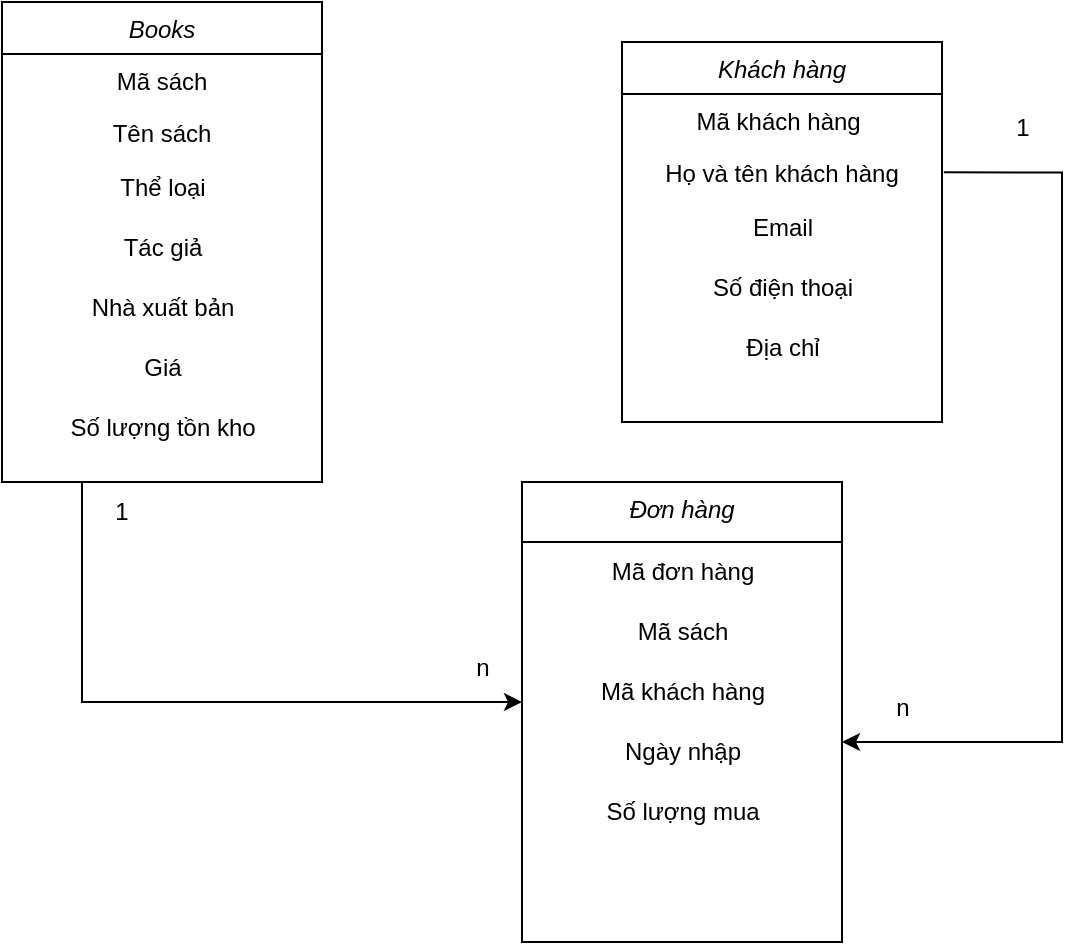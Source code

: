 <mxfile version="22.0.4" type="github">
  <diagram id="C5RBs43oDa-KdzZeNtuy" name="Page-1">
    <mxGraphModel dx="1282" dy="565" grid="1" gridSize="10" guides="1" tooltips="1" connect="1" arrows="1" fold="1" page="1" pageScale="1" pageWidth="827" pageHeight="1169" math="0" shadow="0">
      <root>
        <mxCell id="WIyWlLk6GJQsqaUBKTNV-0" />
        <mxCell id="WIyWlLk6GJQsqaUBKTNV-1" parent="WIyWlLk6GJQsqaUBKTNV-0" />
        <mxCell id="B94d-iE2j5R3XaPv8adP-40" style="edgeStyle=orthogonalEdgeStyle;rounded=0;orthogonalLoop=1;jettySize=auto;html=1;" edge="1" parent="WIyWlLk6GJQsqaUBKTNV-1" source="zkfFHV4jXpPFQw0GAbJ--0">
          <mxGeometry relative="1" as="geometry">
            <mxPoint x="480" y="480" as="targetPoint" />
            <Array as="points">
              <mxPoint x="260" y="480" />
            </Array>
          </mxGeometry>
        </mxCell>
        <mxCell id="zkfFHV4jXpPFQw0GAbJ--0" value="Books" style="swimlane;fontStyle=2;align=center;verticalAlign=top;childLayout=stackLayout;horizontal=1;startSize=26;horizontalStack=0;resizeParent=1;resizeLast=0;collapsible=1;marginBottom=0;rounded=0;shadow=0;strokeWidth=1;" parent="WIyWlLk6GJQsqaUBKTNV-1" vertex="1">
          <mxGeometry x="220" y="130" width="160" height="240" as="geometry">
            <mxRectangle x="220" y="120" width="160" height="26" as="alternateBounds" />
          </mxGeometry>
        </mxCell>
        <mxCell id="zkfFHV4jXpPFQw0GAbJ--1" value="Mã sách" style="text;align=center;verticalAlign=top;spacingLeft=4;spacingRight=4;overflow=hidden;rotatable=0;points=[[0,0.5],[1,0.5]];portConstraint=eastwest;" parent="zkfFHV4jXpPFQw0GAbJ--0" vertex="1">
          <mxGeometry y="26" width="160" height="26" as="geometry" />
        </mxCell>
        <mxCell id="zkfFHV4jXpPFQw0GAbJ--3" value="Tên sách" style="text;align=center;verticalAlign=top;spacingLeft=4;spacingRight=4;overflow=hidden;rotatable=0;points=[[0,0.5],[1,0.5]];portConstraint=eastwest;rounded=0;shadow=0;html=0;" parent="zkfFHV4jXpPFQw0GAbJ--0" vertex="1">
          <mxGeometry y="52" width="160" height="26" as="geometry" />
        </mxCell>
        <mxCell id="B94d-iE2j5R3XaPv8adP-0" value="Thể loại" style="text;html=1;align=center;verticalAlign=middle;resizable=0;points=[];autosize=1;strokeColor=none;fillColor=none;" vertex="1" parent="zkfFHV4jXpPFQw0GAbJ--0">
          <mxGeometry y="78" width="160" height="30" as="geometry" />
        </mxCell>
        <mxCell id="B94d-iE2j5R3XaPv8adP-1" value="Tác giả" style="text;html=1;align=center;verticalAlign=middle;resizable=0;points=[];autosize=1;strokeColor=none;fillColor=none;" vertex="1" parent="zkfFHV4jXpPFQw0GAbJ--0">
          <mxGeometry y="108" width="160" height="30" as="geometry" />
        </mxCell>
        <mxCell id="B94d-iE2j5R3XaPv8adP-3" value="Nhà xuất bản" style="text;html=1;align=center;verticalAlign=middle;resizable=0;points=[];autosize=1;strokeColor=none;fillColor=none;" vertex="1" parent="zkfFHV4jXpPFQw0GAbJ--0">
          <mxGeometry y="138" width="160" height="30" as="geometry" />
        </mxCell>
        <mxCell id="B94d-iE2j5R3XaPv8adP-4" value="Giá" style="text;html=1;align=center;verticalAlign=middle;resizable=0;points=[];autosize=1;strokeColor=none;fillColor=none;" vertex="1" parent="zkfFHV4jXpPFQw0GAbJ--0">
          <mxGeometry y="168" width="160" height="30" as="geometry" />
        </mxCell>
        <mxCell id="B94d-iE2j5R3XaPv8adP-6" value="Số lượng tồn kho" style="text;html=1;align=center;verticalAlign=middle;resizable=0;points=[];autosize=1;strokeColor=none;fillColor=none;" vertex="1" parent="zkfFHV4jXpPFQw0GAbJ--0">
          <mxGeometry y="198" width="160" height="30" as="geometry" />
        </mxCell>
        <mxCell id="B94d-iE2j5R3XaPv8adP-43" style="edgeStyle=orthogonalEdgeStyle;rounded=0;orthogonalLoop=1;jettySize=auto;html=1;exitX=1.012;exitY=0.239;exitDx=0;exitDy=0;exitPerimeter=0;" edge="1" parent="WIyWlLk6GJQsqaUBKTNV-1">
          <mxGeometry relative="1" as="geometry">
            <mxPoint x="640" y="500" as="targetPoint" />
            <mxPoint x="690.92" y="215.17" as="sourcePoint" />
            <Array as="points">
              <mxPoint x="750" y="215" />
              <mxPoint x="750" y="500" />
            </Array>
          </mxGeometry>
        </mxCell>
        <mxCell id="B94d-iE2j5R3XaPv8adP-17" value="Khách hàng" style="swimlane;fontStyle=2;align=center;verticalAlign=top;childLayout=stackLayout;horizontal=1;startSize=26;horizontalStack=0;resizeParent=1;resizeLast=0;collapsible=1;marginBottom=0;rounded=0;shadow=0;strokeWidth=1;" vertex="1" parent="WIyWlLk6GJQsqaUBKTNV-1">
          <mxGeometry x="530" y="150" width="160" height="190" as="geometry">
            <mxRectangle x="220" y="120" width="160" height="26" as="alternateBounds" />
          </mxGeometry>
        </mxCell>
        <mxCell id="B94d-iE2j5R3XaPv8adP-18" value="Mã khách hàng " style="text;align=center;verticalAlign=top;spacingLeft=4;spacingRight=4;overflow=hidden;rotatable=0;points=[[0,0.5],[1,0.5]];portConstraint=eastwest;" vertex="1" parent="B94d-iE2j5R3XaPv8adP-17">
          <mxGeometry y="26" width="160" height="26" as="geometry" />
        </mxCell>
        <mxCell id="B94d-iE2j5R3XaPv8adP-19" value="Họ và tên khách hàng" style="text;align=center;verticalAlign=top;spacingLeft=4;spacingRight=4;overflow=hidden;rotatable=0;points=[[0,0.5],[1,0.5]];portConstraint=eastwest;rounded=0;shadow=0;html=0;" vertex="1" parent="B94d-iE2j5R3XaPv8adP-17">
          <mxGeometry y="52" width="160" height="26" as="geometry" />
        </mxCell>
        <mxCell id="B94d-iE2j5R3XaPv8adP-57" value="Email" style="text;html=1;align=center;verticalAlign=middle;resizable=0;points=[];autosize=1;strokeColor=none;fillColor=none;" vertex="1" parent="B94d-iE2j5R3XaPv8adP-17">
          <mxGeometry y="78" width="160" height="30" as="geometry" />
        </mxCell>
        <mxCell id="B94d-iE2j5R3XaPv8adP-53" value="Số điện thoại" style="text;html=1;align=center;verticalAlign=middle;resizable=0;points=[];autosize=1;strokeColor=none;fillColor=none;" vertex="1" parent="B94d-iE2j5R3XaPv8adP-17">
          <mxGeometry y="108" width="160" height="30" as="geometry" />
        </mxCell>
        <mxCell id="B94d-iE2j5R3XaPv8adP-52" value="Địa chỉ" style="text;html=1;align=center;verticalAlign=middle;resizable=0;points=[];autosize=1;strokeColor=none;fillColor=none;" vertex="1" parent="B94d-iE2j5R3XaPv8adP-17">
          <mxGeometry y="138" width="160" height="30" as="geometry" />
        </mxCell>
        <mxCell id="B94d-iE2j5R3XaPv8adP-26" value="Đơn hàng" style="swimlane;fontStyle=2;align=center;verticalAlign=top;childLayout=stackLayout;horizontal=1;startSize=30;horizontalStack=0;resizeParent=1;resizeLast=0;collapsible=1;marginBottom=0;rounded=0;shadow=0;strokeWidth=1;" vertex="1" parent="WIyWlLk6GJQsqaUBKTNV-1">
          <mxGeometry x="480" y="370" width="160" height="230" as="geometry">
            <mxRectangle x="220" y="120" width="160" height="26" as="alternateBounds" />
          </mxGeometry>
        </mxCell>
        <mxCell id="B94d-iE2j5R3XaPv8adP-49" value="Mã đơn hàng" style="text;html=1;align=center;verticalAlign=middle;resizable=0;points=[];autosize=1;strokeColor=none;fillColor=none;" vertex="1" parent="B94d-iE2j5R3XaPv8adP-26">
          <mxGeometry y="30" width="160" height="30" as="geometry" />
        </mxCell>
        <mxCell id="B94d-iE2j5R3XaPv8adP-46" value="Mã sách" style="text;html=1;align=center;verticalAlign=middle;resizable=0;points=[];autosize=1;strokeColor=none;fillColor=none;" vertex="1" parent="B94d-iE2j5R3XaPv8adP-26">
          <mxGeometry y="60" width="160" height="30" as="geometry" />
        </mxCell>
        <mxCell id="B94d-iE2j5R3XaPv8adP-47" value="Mã khách hàng" style="text;html=1;align=center;verticalAlign=middle;resizable=0;points=[];autosize=1;strokeColor=none;fillColor=none;" vertex="1" parent="B94d-iE2j5R3XaPv8adP-26">
          <mxGeometry y="90" width="160" height="30" as="geometry" />
        </mxCell>
        <mxCell id="B94d-iE2j5R3XaPv8adP-55" value="Ngày nhập" style="text;html=1;align=center;verticalAlign=middle;resizable=0;points=[];autosize=1;strokeColor=none;fillColor=none;" vertex="1" parent="B94d-iE2j5R3XaPv8adP-26">
          <mxGeometry y="120" width="160" height="30" as="geometry" />
        </mxCell>
        <mxCell id="B94d-iE2j5R3XaPv8adP-54" value="Số lượng mua" style="text;html=1;align=center;verticalAlign=middle;resizable=0;points=[];autosize=1;strokeColor=none;fillColor=none;" vertex="1" parent="B94d-iE2j5R3XaPv8adP-26">
          <mxGeometry y="150" width="160" height="30" as="geometry" />
        </mxCell>
        <mxCell id="B94d-iE2j5R3XaPv8adP-41" value="1" style="text;html=1;strokeColor=none;fillColor=none;align=center;verticalAlign=middle;whiteSpace=wrap;rounded=0;" vertex="1" parent="WIyWlLk6GJQsqaUBKTNV-1">
          <mxGeometry x="250" y="370" width="60" height="30" as="geometry" />
        </mxCell>
        <mxCell id="B94d-iE2j5R3XaPv8adP-42" value="n" style="text;html=1;align=center;verticalAlign=middle;resizable=0;points=[];autosize=1;strokeColor=none;fillColor=none;" vertex="1" parent="WIyWlLk6GJQsqaUBKTNV-1">
          <mxGeometry x="445" y="448" width="30" height="30" as="geometry" />
        </mxCell>
        <mxCell id="B94d-iE2j5R3XaPv8adP-44" value="1" style="text;html=1;align=center;verticalAlign=middle;resizable=0;points=[];autosize=1;strokeColor=none;fillColor=none;" vertex="1" parent="WIyWlLk6GJQsqaUBKTNV-1">
          <mxGeometry x="715" y="178" width="30" height="30" as="geometry" />
        </mxCell>
        <mxCell id="B94d-iE2j5R3XaPv8adP-45" value="n" style="text;html=1;align=center;verticalAlign=middle;resizable=0;points=[];autosize=1;strokeColor=none;fillColor=none;" vertex="1" parent="WIyWlLk6GJQsqaUBKTNV-1">
          <mxGeometry x="655" y="468" width="30" height="30" as="geometry" />
        </mxCell>
      </root>
    </mxGraphModel>
  </diagram>
</mxfile>
